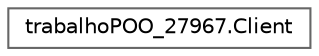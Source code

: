 digraph "Graphical Class Hierarchy"
{
 // LATEX_PDF_SIZE
  bgcolor="transparent";
  edge [fontname=Helvetica,fontsize=10,labelfontname=Helvetica,labelfontsize=10];
  node [fontname=Helvetica,fontsize=10,shape=box,height=0.2,width=0.4];
  rankdir="LR";
  Node0 [id="Node000000",label="trabalhoPOO_27967.Client",height=0.2,width=0.4,color="grey40", fillcolor="white", style="filled",URL="$classtrabalho_p_o_o__27967_1_1_client.html",tooltip="Purpose: Definition of Client and methods to deal with Client operations. Created by: Jose Alves a279..."];
}
